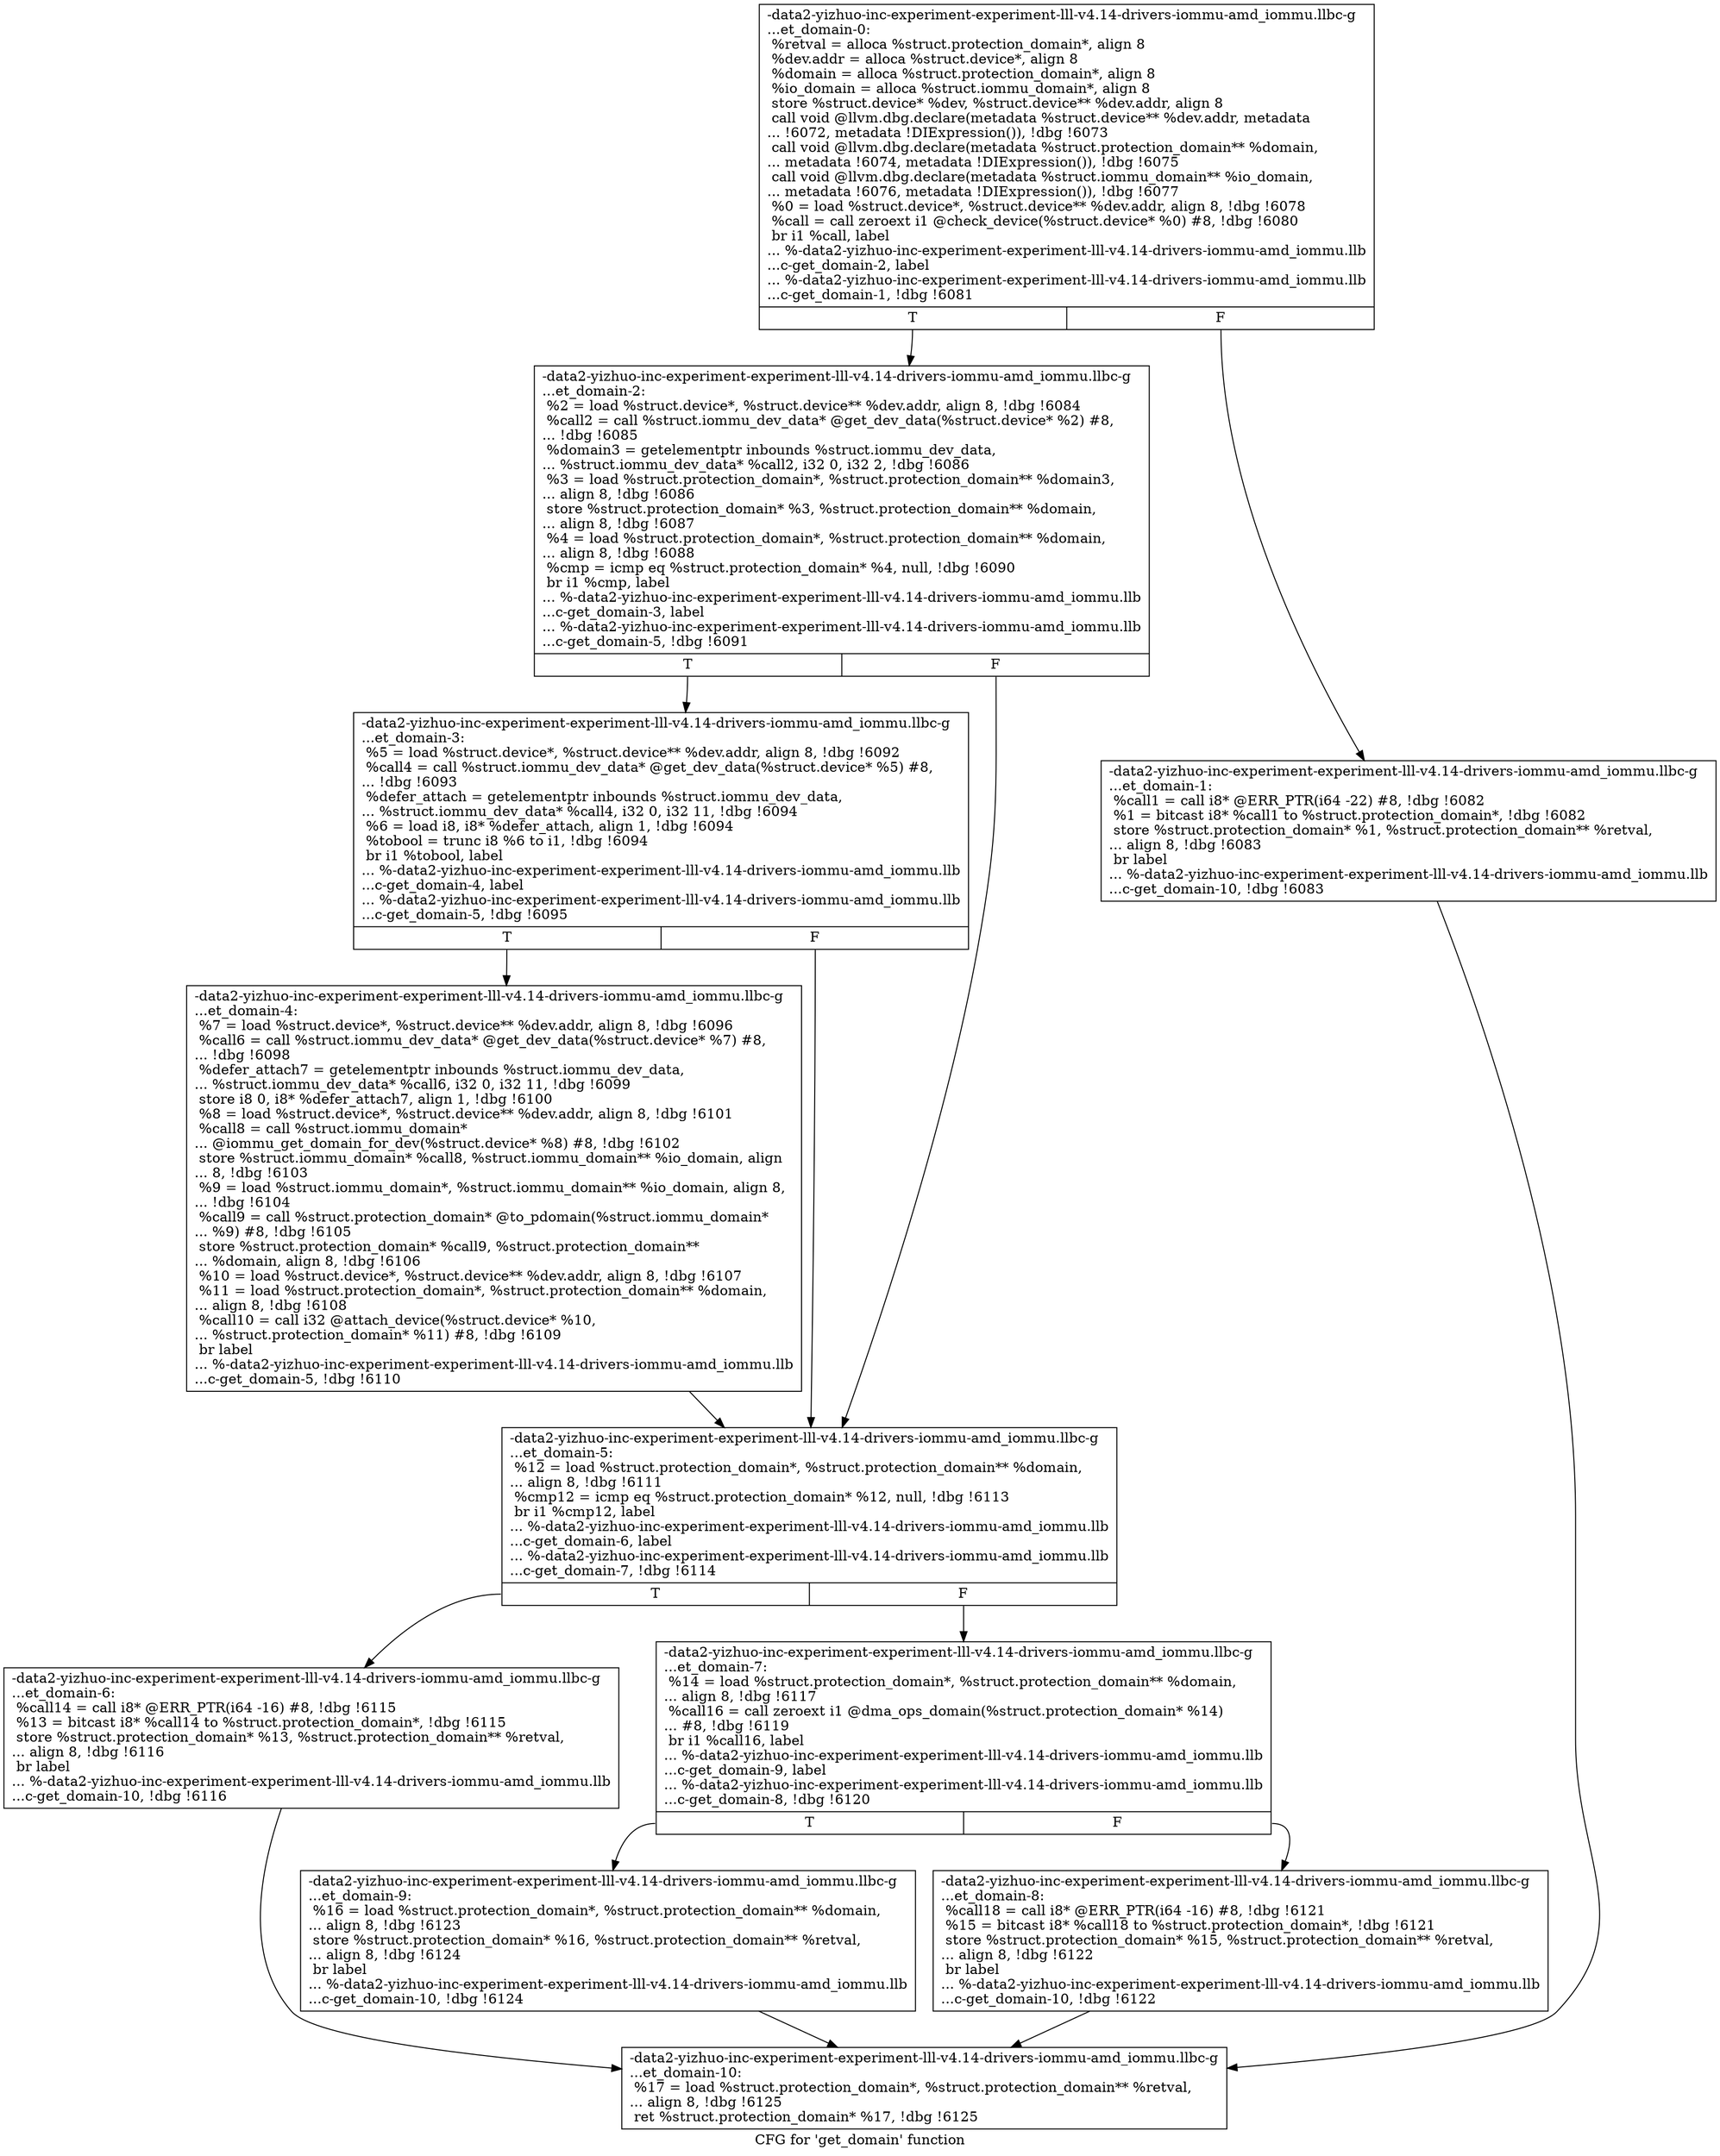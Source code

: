 digraph "CFG for 'get_domain' function" {
	label="CFG for 'get_domain' function";

	Node0x561b946dfb40 [shape=record,label="{-data2-yizhuo-inc-experiment-experiment-lll-v4.14-drivers-iommu-amd_iommu.llbc-g\l...et_domain-0:\l  %retval = alloca %struct.protection_domain*, align 8\l  %dev.addr = alloca %struct.device*, align 8\l  %domain = alloca %struct.protection_domain*, align 8\l  %io_domain = alloca %struct.iommu_domain*, align 8\l  store %struct.device* %dev, %struct.device** %dev.addr, align 8\l  call void @llvm.dbg.declare(metadata %struct.device** %dev.addr, metadata\l... !6072, metadata !DIExpression()), !dbg !6073\l  call void @llvm.dbg.declare(metadata %struct.protection_domain** %domain,\l... metadata !6074, metadata !DIExpression()), !dbg !6075\l  call void @llvm.dbg.declare(metadata %struct.iommu_domain** %io_domain,\l... metadata !6076, metadata !DIExpression()), !dbg !6077\l  %0 = load %struct.device*, %struct.device** %dev.addr, align 8, !dbg !6078\l  %call = call zeroext i1 @check_device(%struct.device* %0) #8, !dbg !6080\l  br i1 %call, label\l... %-data2-yizhuo-inc-experiment-experiment-lll-v4.14-drivers-iommu-amd_iommu.llb\l...c-get_domain-2, label\l... %-data2-yizhuo-inc-experiment-experiment-lll-v4.14-drivers-iommu-amd_iommu.llb\l...c-get_domain-1, !dbg !6081\l|{<s0>T|<s1>F}}"];
	Node0x561b946dfb40:s0 -> Node0x561b946e1870;
	Node0x561b946dfb40:s1 -> Node0x561b946e1820;
	Node0x561b946e1820 [shape=record,label="{-data2-yizhuo-inc-experiment-experiment-lll-v4.14-drivers-iommu-amd_iommu.llbc-g\l...et_domain-1: \l  %call1 = call i8* @ERR_PTR(i64 -22) #8, !dbg !6082\l  %1 = bitcast i8* %call1 to %struct.protection_domain*, !dbg !6082\l  store %struct.protection_domain* %1, %struct.protection_domain** %retval,\l... align 8, !dbg !6083\l  br label\l... %-data2-yizhuo-inc-experiment-experiment-lll-v4.14-drivers-iommu-amd_iommu.llb\l...c-get_domain-10, !dbg !6083\l}"];
	Node0x561b946e1820 -> Node0x561b946e1af0;
	Node0x561b946e1870 [shape=record,label="{-data2-yizhuo-inc-experiment-experiment-lll-v4.14-drivers-iommu-amd_iommu.llbc-g\l...et_domain-2: \l  %2 = load %struct.device*, %struct.device** %dev.addr, align 8, !dbg !6084\l  %call2 = call %struct.iommu_dev_data* @get_dev_data(%struct.device* %2) #8,\l... !dbg !6085\l  %domain3 = getelementptr inbounds %struct.iommu_dev_data,\l... %struct.iommu_dev_data* %call2, i32 0, i32 2, !dbg !6086\l  %3 = load %struct.protection_domain*, %struct.protection_domain** %domain3,\l... align 8, !dbg !6086\l  store %struct.protection_domain* %3, %struct.protection_domain** %domain,\l... align 8, !dbg !6087\l  %4 = load %struct.protection_domain*, %struct.protection_domain** %domain,\l... align 8, !dbg !6088\l  %cmp = icmp eq %struct.protection_domain* %4, null, !dbg !6090\l  br i1 %cmp, label\l... %-data2-yizhuo-inc-experiment-experiment-lll-v4.14-drivers-iommu-amd_iommu.llb\l...c-get_domain-3, label\l... %-data2-yizhuo-inc-experiment-experiment-lll-v4.14-drivers-iommu-amd_iommu.llb\l...c-get_domain-5, !dbg !6091\l|{<s0>T|<s1>F}}"];
	Node0x561b946e1870:s0 -> Node0x561b946e18c0;
	Node0x561b946e1870:s1 -> Node0x561b946e1960;
	Node0x561b946e18c0 [shape=record,label="{-data2-yizhuo-inc-experiment-experiment-lll-v4.14-drivers-iommu-amd_iommu.llbc-g\l...et_domain-3: \l  %5 = load %struct.device*, %struct.device** %dev.addr, align 8, !dbg !6092\l  %call4 = call %struct.iommu_dev_data* @get_dev_data(%struct.device* %5) #8,\l... !dbg !6093\l  %defer_attach = getelementptr inbounds %struct.iommu_dev_data,\l... %struct.iommu_dev_data* %call4, i32 0, i32 11, !dbg !6094\l  %6 = load i8, i8* %defer_attach, align 1, !dbg !6094\l  %tobool = trunc i8 %6 to i1, !dbg !6094\l  br i1 %tobool, label\l... %-data2-yizhuo-inc-experiment-experiment-lll-v4.14-drivers-iommu-amd_iommu.llb\l...c-get_domain-4, label\l... %-data2-yizhuo-inc-experiment-experiment-lll-v4.14-drivers-iommu-amd_iommu.llb\l...c-get_domain-5, !dbg !6095\l|{<s0>T|<s1>F}}"];
	Node0x561b946e18c0:s0 -> Node0x561b946e1910;
	Node0x561b946e18c0:s1 -> Node0x561b946e1960;
	Node0x561b946e1910 [shape=record,label="{-data2-yizhuo-inc-experiment-experiment-lll-v4.14-drivers-iommu-amd_iommu.llbc-g\l...et_domain-4: \l  %7 = load %struct.device*, %struct.device** %dev.addr, align 8, !dbg !6096\l  %call6 = call %struct.iommu_dev_data* @get_dev_data(%struct.device* %7) #8,\l... !dbg !6098\l  %defer_attach7 = getelementptr inbounds %struct.iommu_dev_data,\l... %struct.iommu_dev_data* %call6, i32 0, i32 11, !dbg !6099\l  store i8 0, i8* %defer_attach7, align 1, !dbg !6100\l  %8 = load %struct.device*, %struct.device** %dev.addr, align 8, !dbg !6101\l  %call8 = call %struct.iommu_domain*\l... @iommu_get_domain_for_dev(%struct.device* %8) #8, !dbg !6102\l  store %struct.iommu_domain* %call8, %struct.iommu_domain** %io_domain, align\l... 8, !dbg !6103\l  %9 = load %struct.iommu_domain*, %struct.iommu_domain** %io_domain, align 8,\l... !dbg !6104\l  %call9 = call %struct.protection_domain* @to_pdomain(%struct.iommu_domain*\l... %9) #8, !dbg !6105\l  store %struct.protection_domain* %call9, %struct.protection_domain**\l... %domain, align 8, !dbg !6106\l  %10 = load %struct.device*, %struct.device** %dev.addr, align 8, !dbg !6107\l  %11 = load %struct.protection_domain*, %struct.protection_domain** %domain,\l... align 8, !dbg !6108\l  %call10 = call i32 @attach_device(%struct.device* %10,\l... %struct.protection_domain* %11) #8, !dbg !6109\l  br label\l... %-data2-yizhuo-inc-experiment-experiment-lll-v4.14-drivers-iommu-amd_iommu.llb\l...c-get_domain-5, !dbg !6110\l}"];
	Node0x561b946e1910 -> Node0x561b946e1960;
	Node0x561b946e1960 [shape=record,label="{-data2-yizhuo-inc-experiment-experiment-lll-v4.14-drivers-iommu-amd_iommu.llbc-g\l...et_domain-5: \l  %12 = load %struct.protection_domain*, %struct.protection_domain** %domain,\l... align 8, !dbg !6111\l  %cmp12 = icmp eq %struct.protection_domain* %12, null, !dbg !6113\l  br i1 %cmp12, label\l... %-data2-yizhuo-inc-experiment-experiment-lll-v4.14-drivers-iommu-amd_iommu.llb\l...c-get_domain-6, label\l... %-data2-yizhuo-inc-experiment-experiment-lll-v4.14-drivers-iommu-amd_iommu.llb\l...c-get_domain-7, !dbg !6114\l|{<s0>T|<s1>F}}"];
	Node0x561b946e1960:s0 -> Node0x561b946e19b0;
	Node0x561b946e1960:s1 -> Node0x561b946e1a00;
	Node0x561b946e19b0 [shape=record,label="{-data2-yizhuo-inc-experiment-experiment-lll-v4.14-drivers-iommu-amd_iommu.llbc-g\l...et_domain-6: \l  %call14 = call i8* @ERR_PTR(i64 -16) #8, !dbg !6115\l  %13 = bitcast i8* %call14 to %struct.protection_domain*, !dbg !6115\l  store %struct.protection_domain* %13, %struct.protection_domain** %retval,\l... align 8, !dbg !6116\l  br label\l... %-data2-yizhuo-inc-experiment-experiment-lll-v4.14-drivers-iommu-amd_iommu.llb\l...c-get_domain-10, !dbg !6116\l}"];
	Node0x561b946e19b0 -> Node0x561b946e1af0;
	Node0x561b946e1a00 [shape=record,label="{-data2-yizhuo-inc-experiment-experiment-lll-v4.14-drivers-iommu-amd_iommu.llbc-g\l...et_domain-7: \l  %14 = load %struct.protection_domain*, %struct.protection_domain** %domain,\l... align 8, !dbg !6117\l  %call16 = call zeroext i1 @dma_ops_domain(%struct.protection_domain* %14)\l... #8, !dbg !6119\l  br i1 %call16, label\l... %-data2-yizhuo-inc-experiment-experiment-lll-v4.14-drivers-iommu-amd_iommu.llb\l...c-get_domain-9, label\l... %-data2-yizhuo-inc-experiment-experiment-lll-v4.14-drivers-iommu-amd_iommu.llb\l...c-get_domain-8, !dbg !6120\l|{<s0>T|<s1>F}}"];
	Node0x561b946e1a00:s0 -> Node0x561b946e1aa0;
	Node0x561b946e1a00:s1 -> Node0x561b946e1a50;
	Node0x561b946e1a50 [shape=record,label="{-data2-yizhuo-inc-experiment-experiment-lll-v4.14-drivers-iommu-amd_iommu.llbc-g\l...et_domain-8: \l  %call18 = call i8* @ERR_PTR(i64 -16) #8, !dbg !6121\l  %15 = bitcast i8* %call18 to %struct.protection_domain*, !dbg !6121\l  store %struct.protection_domain* %15, %struct.protection_domain** %retval,\l... align 8, !dbg !6122\l  br label\l... %-data2-yizhuo-inc-experiment-experiment-lll-v4.14-drivers-iommu-amd_iommu.llb\l...c-get_domain-10, !dbg !6122\l}"];
	Node0x561b946e1a50 -> Node0x561b946e1af0;
	Node0x561b946e1aa0 [shape=record,label="{-data2-yizhuo-inc-experiment-experiment-lll-v4.14-drivers-iommu-amd_iommu.llbc-g\l...et_domain-9: \l  %16 = load %struct.protection_domain*, %struct.protection_domain** %domain,\l... align 8, !dbg !6123\l  store %struct.protection_domain* %16, %struct.protection_domain** %retval,\l... align 8, !dbg !6124\l  br label\l... %-data2-yizhuo-inc-experiment-experiment-lll-v4.14-drivers-iommu-amd_iommu.llb\l...c-get_domain-10, !dbg !6124\l}"];
	Node0x561b946e1aa0 -> Node0x561b946e1af0;
	Node0x561b946e1af0 [shape=record,label="{-data2-yizhuo-inc-experiment-experiment-lll-v4.14-drivers-iommu-amd_iommu.llbc-g\l...et_domain-10: \l  %17 = load %struct.protection_domain*, %struct.protection_domain** %retval,\l... align 8, !dbg !6125\l  ret %struct.protection_domain* %17, !dbg !6125\l}"];
}
